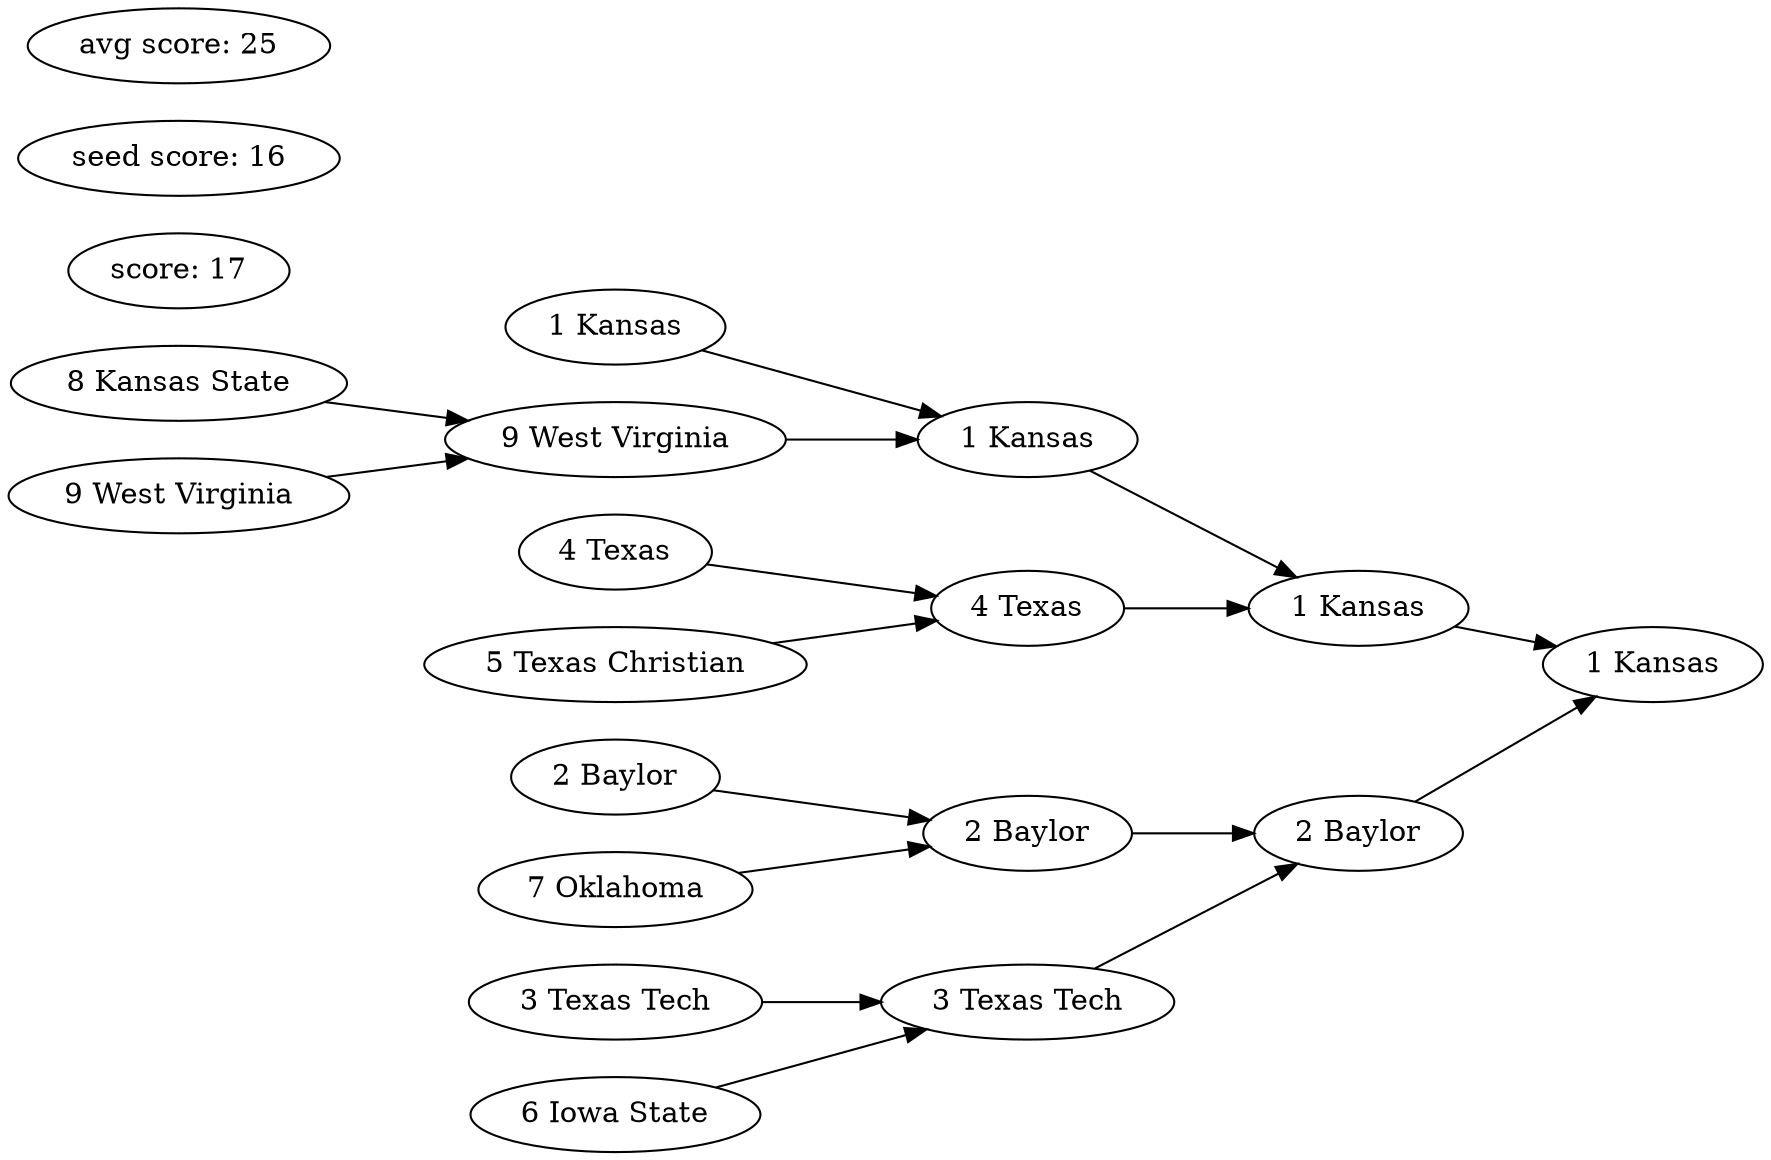 digraph {
graph [rankdir=LR];"t1" [label="1 Kansas"];
"t2" [label="1 Kansas"];
"t3" [label="1 Kansas"];
"t4" [label="1 Kansas"];
"t5" [label="9 West Virginia"];
"t6" [label="8 Kansas State"];
"t7" [label="9 West Virginia"];
"t6" -> "t5";
"t7" -> "t5";
"t4" -> "t3";
"t5" -> "t3";
"t8" [label="4 Texas"];
"t9" [label="4 Texas"];
"t10" [label="5 Texas Christian"];
"t9" -> "t8";
"t10" -> "t8";
"t3" -> "t2";
"t8" -> "t2";
"t11" [label="2 Baylor"];
"t12" [label="2 Baylor"];
"t13" [label="2 Baylor"];
"t14" [label="7 Oklahoma"];
"t13" -> "t12";
"t14" -> "t12";
"t15" [label="3 Texas Tech"];
"t16" [label="3 Texas Tech"];
"t17" [label="6 Iowa State"];
"t16" -> "t15";
"t17" -> "t15";
"t12" -> "t11";
"t15" -> "t11";
"t2" -> "t1";
"t11" -> "t1";
score [label="score: 17"];
seed [label="seed score: 16"];
max [label="avg score: 25"];
}
